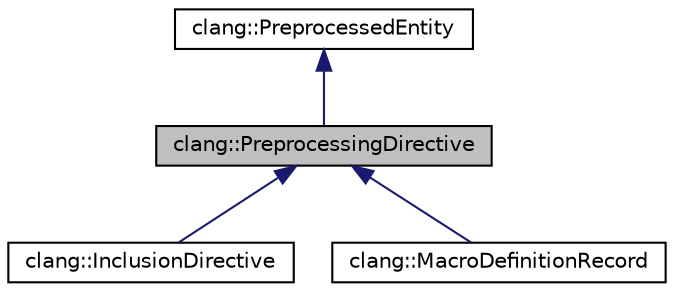 digraph "clang::PreprocessingDirective"
{
 // LATEX_PDF_SIZE
  bgcolor="transparent";
  edge [fontname="Helvetica",fontsize="10",labelfontname="Helvetica",labelfontsize="10"];
  node [fontname="Helvetica",fontsize="10",shape=record];
  Node1 [label="clang::PreprocessingDirective",height=0.2,width=0.4,color="black", fillcolor="grey75", style="filled", fontcolor="black",tooltip="Records the presence of a preprocessor directive."];
  Node2 -> Node1 [dir="back",color="midnightblue",fontsize="10",style="solid",fontname="Helvetica"];
  Node2 [label="clang::PreprocessedEntity",height=0.2,width=0.4,color="black",URL="$classclang_1_1PreprocessedEntity.html",tooltip="Base class that describes a preprocessed entity, which may be a preprocessor directive or macro expan..."];
  Node1 -> Node3 [dir="back",color="midnightblue",fontsize="10",style="solid",fontname="Helvetica"];
  Node3 [label="clang::InclusionDirective",height=0.2,width=0.4,color="black",URL="$classclang_1_1InclusionDirective.html",tooltip="Record the location of an inclusion directive, such as an #include or #import statement."];
  Node1 -> Node4 [dir="back",color="midnightblue",fontsize="10",style="solid",fontname="Helvetica"];
  Node4 [label="clang::MacroDefinitionRecord",height=0.2,width=0.4,color="black",URL="$classclang_1_1MacroDefinitionRecord.html",tooltip="Record the location of a macro definition."];
}
